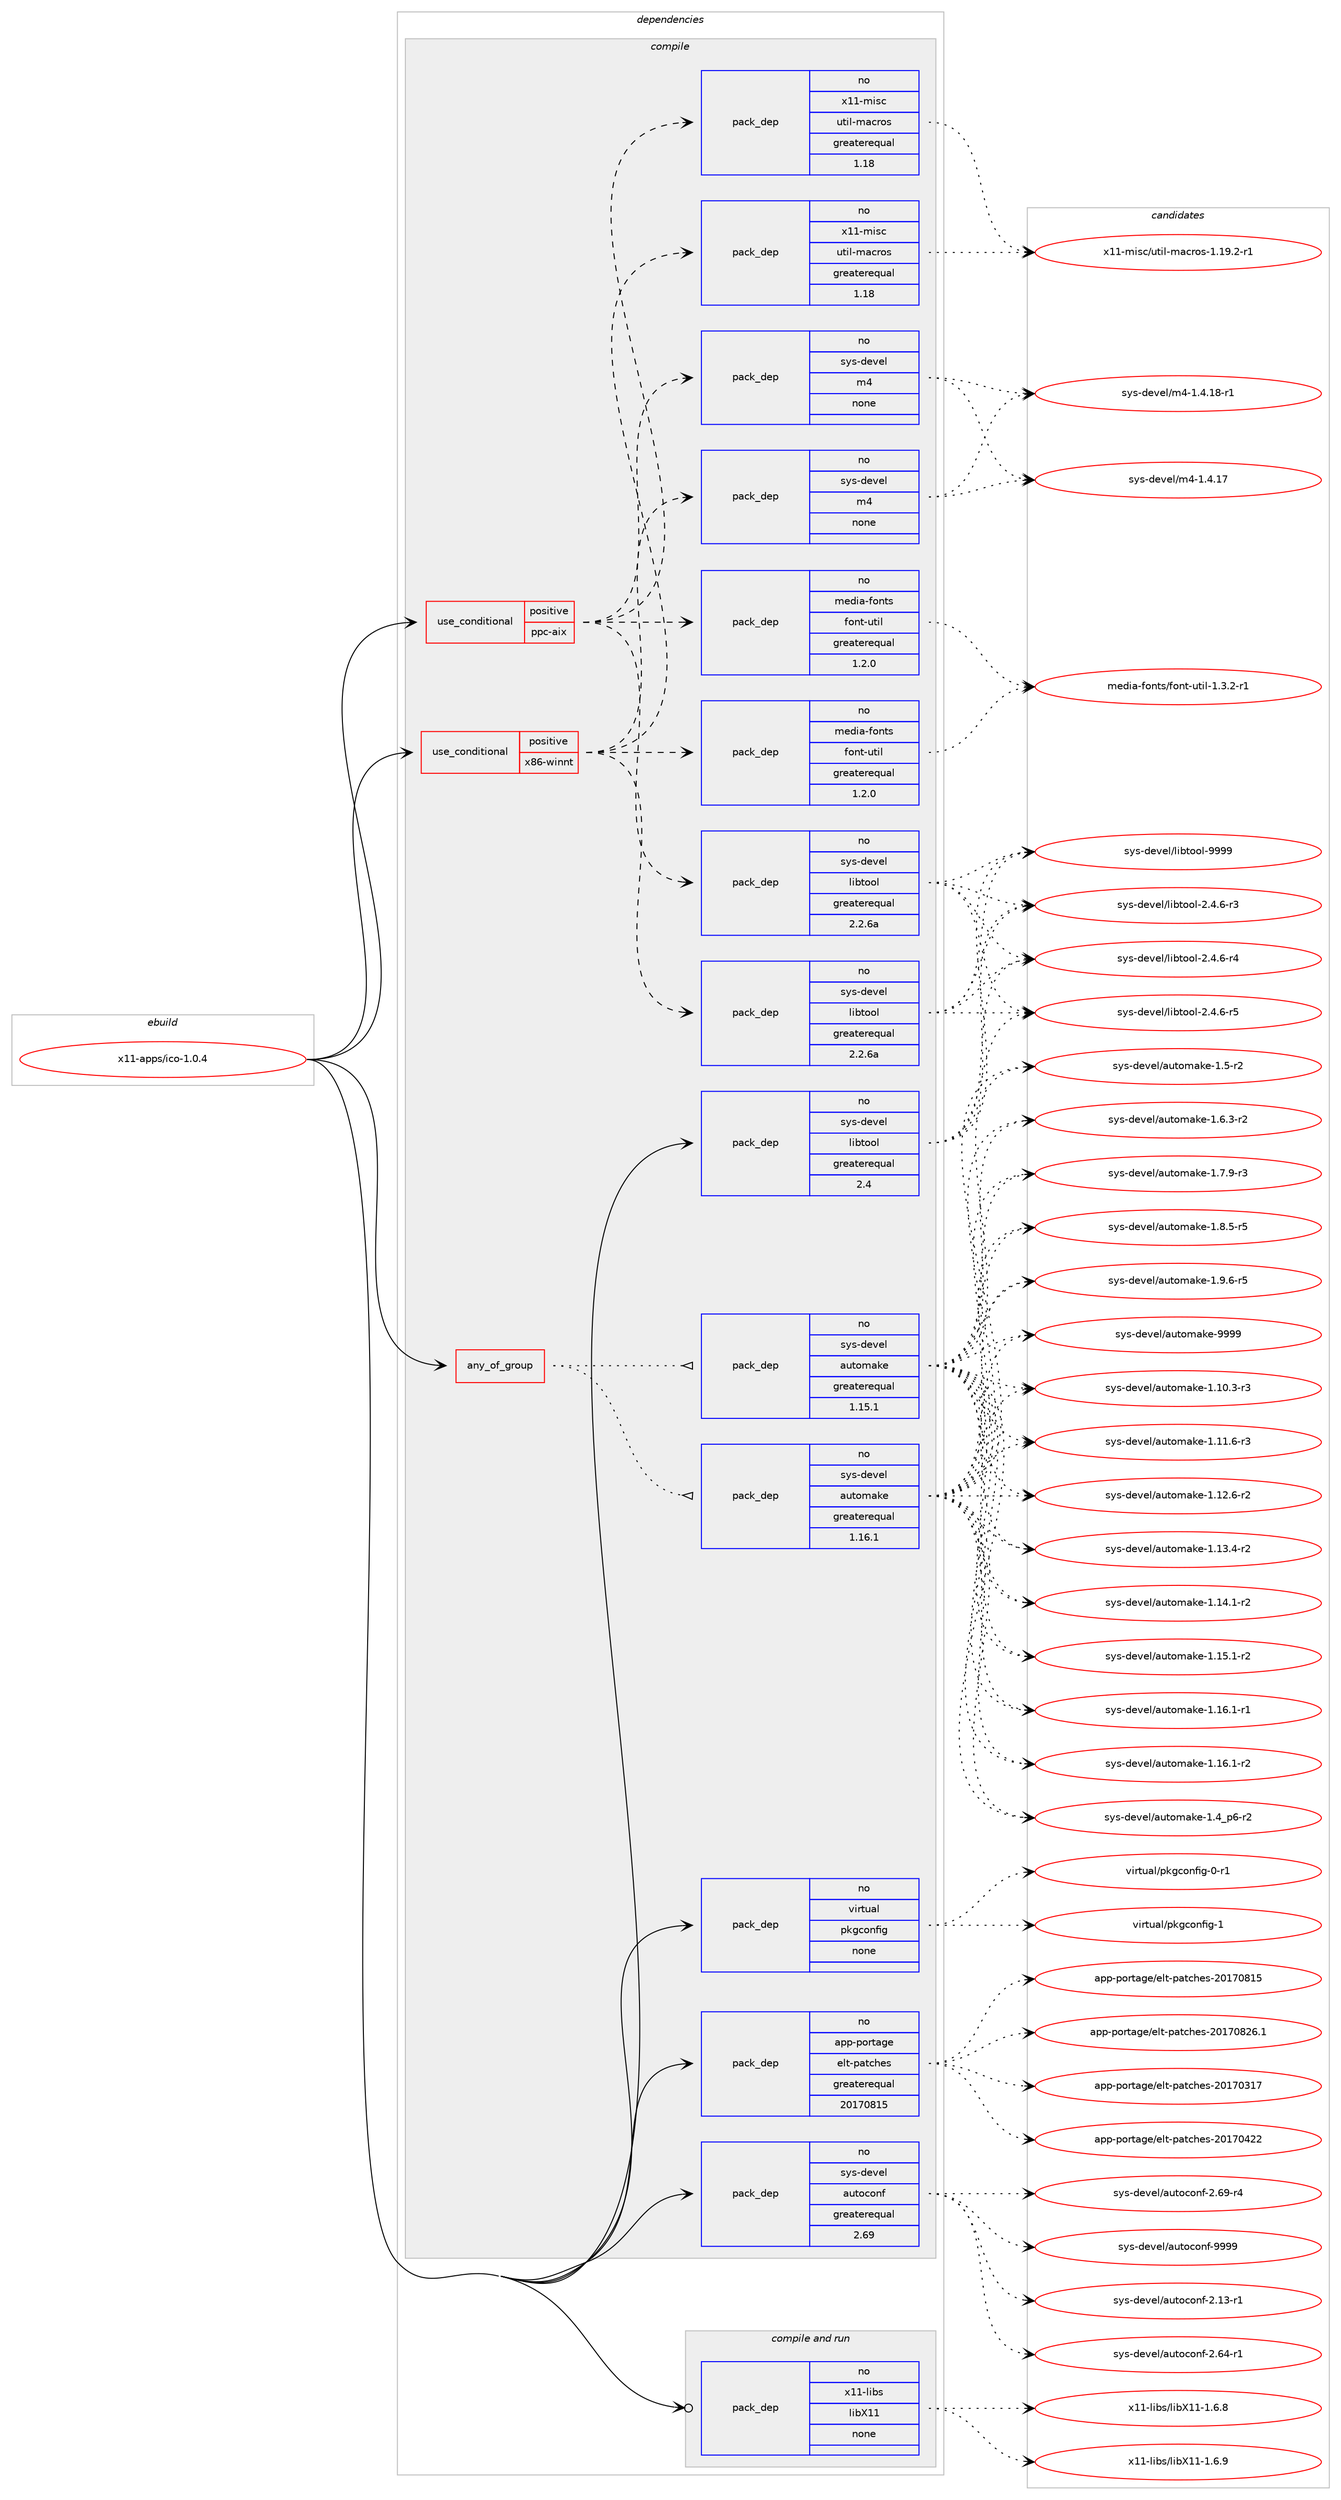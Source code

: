 digraph prolog {

# *************
# Graph options
# *************

newrank=true;
concentrate=true;
compound=true;
graph [rankdir=LR,fontname=Helvetica,fontsize=10,ranksep=1.5];#, ranksep=2.5, nodesep=0.2];
edge  [arrowhead=vee];
node  [fontname=Helvetica,fontsize=10];

# **********
# The ebuild
# **********

subgraph cluster_leftcol {
color=gray;
rank=same;
label=<<i>ebuild</i>>;
id [label="x11-apps/ico-1.0.4", color=red, width=4, href="../x11-apps/ico-1.0.4.svg"];
}

# ****************
# The dependencies
# ****************

subgraph cluster_midcol {
color=gray;
label=<<i>dependencies</i>>;
subgraph cluster_compile {
fillcolor="#eeeeee";
style=filled;
label=<<i>compile</i>>;
subgraph any15855 {
dependency912111 [label=<<TABLE BORDER="0" CELLBORDER="1" CELLSPACING="0" CELLPADDING="4"><TR><TD CELLPADDING="10">any_of_group</TD></TR></TABLE>>, shape=none, color=red];subgraph pack676862 {
dependency912112 [label=<<TABLE BORDER="0" CELLBORDER="1" CELLSPACING="0" CELLPADDING="4" WIDTH="220"><TR><TD ROWSPAN="6" CELLPADDING="30">pack_dep</TD></TR><TR><TD WIDTH="110">no</TD></TR><TR><TD>sys-devel</TD></TR><TR><TD>automake</TD></TR><TR><TD>greaterequal</TD></TR><TR><TD>1.16.1</TD></TR></TABLE>>, shape=none, color=blue];
}
dependency912111:e -> dependency912112:w [weight=20,style="dotted",arrowhead="oinv"];
subgraph pack676863 {
dependency912113 [label=<<TABLE BORDER="0" CELLBORDER="1" CELLSPACING="0" CELLPADDING="4" WIDTH="220"><TR><TD ROWSPAN="6" CELLPADDING="30">pack_dep</TD></TR><TR><TD WIDTH="110">no</TD></TR><TR><TD>sys-devel</TD></TR><TR><TD>automake</TD></TR><TR><TD>greaterequal</TD></TR><TR><TD>1.15.1</TD></TR></TABLE>>, shape=none, color=blue];
}
dependency912111:e -> dependency912113:w [weight=20,style="dotted",arrowhead="oinv"];
}
id:e -> dependency912111:w [weight=20,style="solid",arrowhead="vee"];
subgraph cond218807 {
dependency912114 [label=<<TABLE BORDER="0" CELLBORDER="1" CELLSPACING="0" CELLPADDING="4"><TR><TD ROWSPAN="3" CELLPADDING="10">use_conditional</TD></TR><TR><TD>positive</TD></TR><TR><TD>ppc-aix</TD></TR></TABLE>>, shape=none, color=red];
subgraph pack676864 {
dependency912115 [label=<<TABLE BORDER="0" CELLBORDER="1" CELLSPACING="0" CELLPADDING="4" WIDTH="220"><TR><TD ROWSPAN="6" CELLPADDING="30">pack_dep</TD></TR><TR><TD WIDTH="110">no</TD></TR><TR><TD>sys-devel</TD></TR><TR><TD>libtool</TD></TR><TR><TD>greaterequal</TD></TR><TR><TD>2.2.6a</TD></TR></TABLE>>, shape=none, color=blue];
}
dependency912114:e -> dependency912115:w [weight=20,style="dashed",arrowhead="vee"];
subgraph pack676865 {
dependency912116 [label=<<TABLE BORDER="0" CELLBORDER="1" CELLSPACING="0" CELLPADDING="4" WIDTH="220"><TR><TD ROWSPAN="6" CELLPADDING="30">pack_dep</TD></TR><TR><TD WIDTH="110">no</TD></TR><TR><TD>sys-devel</TD></TR><TR><TD>m4</TD></TR><TR><TD>none</TD></TR><TR><TD></TD></TR></TABLE>>, shape=none, color=blue];
}
dependency912114:e -> dependency912116:w [weight=20,style="dashed",arrowhead="vee"];
subgraph pack676866 {
dependency912117 [label=<<TABLE BORDER="0" CELLBORDER="1" CELLSPACING="0" CELLPADDING="4" WIDTH="220"><TR><TD ROWSPAN="6" CELLPADDING="30">pack_dep</TD></TR><TR><TD WIDTH="110">no</TD></TR><TR><TD>x11-misc</TD></TR><TR><TD>util-macros</TD></TR><TR><TD>greaterequal</TD></TR><TR><TD>1.18</TD></TR></TABLE>>, shape=none, color=blue];
}
dependency912114:e -> dependency912117:w [weight=20,style="dashed",arrowhead="vee"];
subgraph pack676867 {
dependency912118 [label=<<TABLE BORDER="0" CELLBORDER="1" CELLSPACING="0" CELLPADDING="4" WIDTH="220"><TR><TD ROWSPAN="6" CELLPADDING="30">pack_dep</TD></TR><TR><TD WIDTH="110">no</TD></TR><TR><TD>media-fonts</TD></TR><TR><TD>font-util</TD></TR><TR><TD>greaterequal</TD></TR><TR><TD>1.2.0</TD></TR></TABLE>>, shape=none, color=blue];
}
dependency912114:e -> dependency912118:w [weight=20,style="dashed",arrowhead="vee"];
}
id:e -> dependency912114:w [weight=20,style="solid",arrowhead="vee"];
subgraph cond218808 {
dependency912119 [label=<<TABLE BORDER="0" CELLBORDER="1" CELLSPACING="0" CELLPADDING="4"><TR><TD ROWSPAN="3" CELLPADDING="10">use_conditional</TD></TR><TR><TD>positive</TD></TR><TR><TD>x86-winnt</TD></TR></TABLE>>, shape=none, color=red];
subgraph pack676868 {
dependency912120 [label=<<TABLE BORDER="0" CELLBORDER="1" CELLSPACING="0" CELLPADDING="4" WIDTH="220"><TR><TD ROWSPAN="6" CELLPADDING="30">pack_dep</TD></TR><TR><TD WIDTH="110">no</TD></TR><TR><TD>sys-devel</TD></TR><TR><TD>libtool</TD></TR><TR><TD>greaterequal</TD></TR><TR><TD>2.2.6a</TD></TR></TABLE>>, shape=none, color=blue];
}
dependency912119:e -> dependency912120:w [weight=20,style="dashed",arrowhead="vee"];
subgraph pack676869 {
dependency912121 [label=<<TABLE BORDER="0" CELLBORDER="1" CELLSPACING="0" CELLPADDING="4" WIDTH="220"><TR><TD ROWSPAN="6" CELLPADDING="30">pack_dep</TD></TR><TR><TD WIDTH="110">no</TD></TR><TR><TD>sys-devel</TD></TR><TR><TD>m4</TD></TR><TR><TD>none</TD></TR><TR><TD></TD></TR></TABLE>>, shape=none, color=blue];
}
dependency912119:e -> dependency912121:w [weight=20,style="dashed",arrowhead="vee"];
subgraph pack676870 {
dependency912122 [label=<<TABLE BORDER="0" CELLBORDER="1" CELLSPACING="0" CELLPADDING="4" WIDTH="220"><TR><TD ROWSPAN="6" CELLPADDING="30">pack_dep</TD></TR><TR><TD WIDTH="110">no</TD></TR><TR><TD>x11-misc</TD></TR><TR><TD>util-macros</TD></TR><TR><TD>greaterequal</TD></TR><TR><TD>1.18</TD></TR></TABLE>>, shape=none, color=blue];
}
dependency912119:e -> dependency912122:w [weight=20,style="dashed",arrowhead="vee"];
subgraph pack676871 {
dependency912123 [label=<<TABLE BORDER="0" CELLBORDER="1" CELLSPACING="0" CELLPADDING="4" WIDTH="220"><TR><TD ROWSPAN="6" CELLPADDING="30">pack_dep</TD></TR><TR><TD WIDTH="110">no</TD></TR><TR><TD>media-fonts</TD></TR><TR><TD>font-util</TD></TR><TR><TD>greaterequal</TD></TR><TR><TD>1.2.0</TD></TR></TABLE>>, shape=none, color=blue];
}
dependency912119:e -> dependency912123:w [weight=20,style="dashed",arrowhead="vee"];
}
id:e -> dependency912119:w [weight=20,style="solid",arrowhead="vee"];
subgraph pack676872 {
dependency912124 [label=<<TABLE BORDER="0" CELLBORDER="1" CELLSPACING="0" CELLPADDING="4" WIDTH="220"><TR><TD ROWSPAN="6" CELLPADDING="30">pack_dep</TD></TR><TR><TD WIDTH="110">no</TD></TR><TR><TD>app-portage</TD></TR><TR><TD>elt-patches</TD></TR><TR><TD>greaterequal</TD></TR><TR><TD>20170815</TD></TR></TABLE>>, shape=none, color=blue];
}
id:e -> dependency912124:w [weight=20,style="solid",arrowhead="vee"];
subgraph pack676873 {
dependency912125 [label=<<TABLE BORDER="0" CELLBORDER="1" CELLSPACING="0" CELLPADDING="4" WIDTH="220"><TR><TD ROWSPAN="6" CELLPADDING="30">pack_dep</TD></TR><TR><TD WIDTH="110">no</TD></TR><TR><TD>sys-devel</TD></TR><TR><TD>autoconf</TD></TR><TR><TD>greaterequal</TD></TR><TR><TD>2.69</TD></TR></TABLE>>, shape=none, color=blue];
}
id:e -> dependency912125:w [weight=20,style="solid",arrowhead="vee"];
subgraph pack676874 {
dependency912126 [label=<<TABLE BORDER="0" CELLBORDER="1" CELLSPACING="0" CELLPADDING="4" WIDTH="220"><TR><TD ROWSPAN="6" CELLPADDING="30">pack_dep</TD></TR><TR><TD WIDTH="110">no</TD></TR><TR><TD>sys-devel</TD></TR><TR><TD>libtool</TD></TR><TR><TD>greaterequal</TD></TR><TR><TD>2.4</TD></TR></TABLE>>, shape=none, color=blue];
}
id:e -> dependency912126:w [weight=20,style="solid",arrowhead="vee"];
subgraph pack676875 {
dependency912127 [label=<<TABLE BORDER="0" CELLBORDER="1" CELLSPACING="0" CELLPADDING="4" WIDTH="220"><TR><TD ROWSPAN="6" CELLPADDING="30">pack_dep</TD></TR><TR><TD WIDTH="110">no</TD></TR><TR><TD>virtual</TD></TR><TR><TD>pkgconfig</TD></TR><TR><TD>none</TD></TR><TR><TD></TD></TR></TABLE>>, shape=none, color=blue];
}
id:e -> dependency912127:w [weight=20,style="solid",arrowhead="vee"];
}
subgraph cluster_compileandrun {
fillcolor="#eeeeee";
style=filled;
label=<<i>compile and run</i>>;
subgraph pack676876 {
dependency912128 [label=<<TABLE BORDER="0" CELLBORDER="1" CELLSPACING="0" CELLPADDING="4" WIDTH="220"><TR><TD ROWSPAN="6" CELLPADDING="30">pack_dep</TD></TR><TR><TD WIDTH="110">no</TD></TR><TR><TD>x11-libs</TD></TR><TR><TD>libX11</TD></TR><TR><TD>none</TD></TR><TR><TD></TD></TR></TABLE>>, shape=none, color=blue];
}
id:e -> dependency912128:w [weight=20,style="solid",arrowhead="odotvee"];
}
subgraph cluster_run {
fillcolor="#eeeeee";
style=filled;
label=<<i>run</i>>;
}
}

# **************
# The candidates
# **************

subgraph cluster_choices {
rank=same;
color=gray;
label=<<i>candidates</i>>;

subgraph choice676862 {
color=black;
nodesep=1;
choice11512111545100101118101108479711711611110997107101454946494846514511451 [label="sys-devel/automake-1.10.3-r3", color=red, width=4,href="../sys-devel/automake-1.10.3-r3.svg"];
choice11512111545100101118101108479711711611110997107101454946494946544511451 [label="sys-devel/automake-1.11.6-r3", color=red, width=4,href="../sys-devel/automake-1.11.6-r3.svg"];
choice11512111545100101118101108479711711611110997107101454946495046544511450 [label="sys-devel/automake-1.12.6-r2", color=red, width=4,href="../sys-devel/automake-1.12.6-r2.svg"];
choice11512111545100101118101108479711711611110997107101454946495146524511450 [label="sys-devel/automake-1.13.4-r2", color=red, width=4,href="../sys-devel/automake-1.13.4-r2.svg"];
choice11512111545100101118101108479711711611110997107101454946495246494511450 [label="sys-devel/automake-1.14.1-r2", color=red, width=4,href="../sys-devel/automake-1.14.1-r2.svg"];
choice11512111545100101118101108479711711611110997107101454946495346494511450 [label="sys-devel/automake-1.15.1-r2", color=red, width=4,href="../sys-devel/automake-1.15.1-r2.svg"];
choice11512111545100101118101108479711711611110997107101454946495446494511449 [label="sys-devel/automake-1.16.1-r1", color=red, width=4,href="../sys-devel/automake-1.16.1-r1.svg"];
choice11512111545100101118101108479711711611110997107101454946495446494511450 [label="sys-devel/automake-1.16.1-r2", color=red, width=4,href="../sys-devel/automake-1.16.1-r2.svg"];
choice115121115451001011181011084797117116111109971071014549465295112544511450 [label="sys-devel/automake-1.4_p6-r2", color=red, width=4,href="../sys-devel/automake-1.4_p6-r2.svg"];
choice11512111545100101118101108479711711611110997107101454946534511450 [label="sys-devel/automake-1.5-r2", color=red, width=4,href="../sys-devel/automake-1.5-r2.svg"];
choice115121115451001011181011084797117116111109971071014549465446514511450 [label="sys-devel/automake-1.6.3-r2", color=red, width=4,href="../sys-devel/automake-1.6.3-r2.svg"];
choice115121115451001011181011084797117116111109971071014549465546574511451 [label="sys-devel/automake-1.7.9-r3", color=red, width=4,href="../sys-devel/automake-1.7.9-r3.svg"];
choice115121115451001011181011084797117116111109971071014549465646534511453 [label="sys-devel/automake-1.8.5-r5", color=red, width=4,href="../sys-devel/automake-1.8.5-r5.svg"];
choice115121115451001011181011084797117116111109971071014549465746544511453 [label="sys-devel/automake-1.9.6-r5", color=red, width=4,href="../sys-devel/automake-1.9.6-r5.svg"];
choice115121115451001011181011084797117116111109971071014557575757 [label="sys-devel/automake-9999", color=red, width=4,href="../sys-devel/automake-9999.svg"];
dependency912112:e -> choice11512111545100101118101108479711711611110997107101454946494846514511451:w [style=dotted,weight="100"];
dependency912112:e -> choice11512111545100101118101108479711711611110997107101454946494946544511451:w [style=dotted,weight="100"];
dependency912112:e -> choice11512111545100101118101108479711711611110997107101454946495046544511450:w [style=dotted,weight="100"];
dependency912112:e -> choice11512111545100101118101108479711711611110997107101454946495146524511450:w [style=dotted,weight="100"];
dependency912112:e -> choice11512111545100101118101108479711711611110997107101454946495246494511450:w [style=dotted,weight="100"];
dependency912112:e -> choice11512111545100101118101108479711711611110997107101454946495346494511450:w [style=dotted,weight="100"];
dependency912112:e -> choice11512111545100101118101108479711711611110997107101454946495446494511449:w [style=dotted,weight="100"];
dependency912112:e -> choice11512111545100101118101108479711711611110997107101454946495446494511450:w [style=dotted,weight="100"];
dependency912112:e -> choice115121115451001011181011084797117116111109971071014549465295112544511450:w [style=dotted,weight="100"];
dependency912112:e -> choice11512111545100101118101108479711711611110997107101454946534511450:w [style=dotted,weight="100"];
dependency912112:e -> choice115121115451001011181011084797117116111109971071014549465446514511450:w [style=dotted,weight="100"];
dependency912112:e -> choice115121115451001011181011084797117116111109971071014549465546574511451:w [style=dotted,weight="100"];
dependency912112:e -> choice115121115451001011181011084797117116111109971071014549465646534511453:w [style=dotted,weight="100"];
dependency912112:e -> choice115121115451001011181011084797117116111109971071014549465746544511453:w [style=dotted,weight="100"];
dependency912112:e -> choice115121115451001011181011084797117116111109971071014557575757:w [style=dotted,weight="100"];
}
subgraph choice676863 {
color=black;
nodesep=1;
choice11512111545100101118101108479711711611110997107101454946494846514511451 [label="sys-devel/automake-1.10.3-r3", color=red, width=4,href="../sys-devel/automake-1.10.3-r3.svg"];
choice11512111545100101118101108479711711611110997107101454946494946544511451 [label="sys-devel/automake-1.11.6-r3", color=red, width=4,href="../sys-devel/automake-1.11.6-r3.svg"];
choice11512111545100101118101108479711711611110997107101454946495046544511450 [label="sys-devel/automake-1.12.6-r2", color=red, width=4,href="../sys-devel/automake-1.12.6-r2.svg"];
choice11512111545100101118101108479711711611110997107101454946495146524511450 [label="sys-devel/automake-1.13.4-r2", color=red, width=4,href="../sys-devel/automake-1.13.4-r2.svg"];
choice11512111545100101118101108479711711611110997107101454946495246494511450 [label="sys-devel/automake-1.14.1-r2", color=red, width=4,href="../sys-devel/automake-1.14.1-r2.svg"];
choice11512111545100101118101108479711711611110997107101454946495346494511450 [label="sys-devel/automake-1.15.1-r2", color=red, width=4,href="../sys-devel/automake-1.15.1-r2.svg"];
choice11512111545100101118101108479711711611110997107101454946495446494511449 [label="sys-devel/automake-1.16.1-r1", color=red, width=4,href="../sys-devel/automake-1.16.1-r1.svg"];
choice11512111545100101118101108479711711611110997107101454946495446494511450 [label="sys-devel/automake-1.16.1-r2", color=red, width=4,href="../sys-devel/automake-1.16.1-r2.svg"];
choice115121115451001011181011084797117116111109971071014549465295112544511450 [label="sys-devel/automake-1.4_p6-r2", color=red, width=4,href="../sys-devel/automake-1.4_p6-r2.svg"];
choice11512111545100101118101108479711711611110997107101454946534511450 [label="sys-devel/automake-1.5-r2", color=red, width=4,href="../sys-devel/automake-1.5-r2.svg"];
choice115121115451001011181011084797117116111109971071014549465446514511450 [label="sys-devel/automake-1.6.3-r2", color=red, width=4,href="../sys-devel/automake-1.6.3-r2.svg"];
choice115121115451001011181011084797117116111109971071014549465546574511451 [label="sys-devel/automake-1.7.9-r3", color=red, width=4,href="../sys-devel/automake-1.7.9-r3.svg"];
choice115121115451001011181011084797117116111109971071014549465646534511453 [label="sys-devel/automake-1.8.5-r5", color=red, width=4,href="../sys-devel/automake-1.8.5-r5.svg"];
choice115121115451001011181011084797117116111109971071014549465746544511453 [label="sys-devel/automake-1.9.6-r5", color=red, width=4,href="../sys-devel/automake-1.9.6-r5.svg"];
choice115121115451001011181011084797117116111109971071014557575757 [label="sys-devel/automake-9999", color=red, width=4,href="../sys-devel/automake-9999.svg"];
dependency912113:e -> choice11512111545100101118101108479711711611110997107101454946494846514511451:w [style=dotted,weight="100"];
dependency912113:e -> choice11512111545100101118101108479711711611110997107101454946494946544511451:w [style=dotted,weight="100"];
dependency912113:e -> choice11512111545100101118101108479711711611110997107101454946495046544511450:w [style=dotted,weight="100"];
dependency912113:e -> choice11512111545100101118101108479711711611110997107101454946495146524511450:w [style=dotted,weight="100"];
dependency912113:e -> choice11512111545100101118101108479711711611110997107101454946495246494511450:w [style=dotted,weight="100"];
dependency912113:e -> choice11512111545100101118101108479711711611110997107101454946495346494511450:w [style=dotted,weight="100"];
dependency912113:e -> choice11512111545100101118101108479711711611110997107101454946495446494511449:w [style=dotted,weight="100"];
dependency912113:e -> choice11512111545100101118101108479711711611110997107101454946495446494511450:w [style=dotted,weight="100"];
dependency912113:e -> choice115121115451001011181011084797117116111109971071014549465295112544511450:w [style=dotted,weight="100"];
dependency912113:e -> choice11512111545100101118101108479711711611110997107101454946534511450:w [style=dotted,weight="100"];
dependency912113:e -> choice115121115451001011181011084797117116111109971071014549465446514511450:w [style=dotted,weight="100"];
dependency912113:e -> choice115121115451001011181011084797117116111109971071014549465546574511451:w [style=dotted,weight="100"];
dependency912113:e -> choice115121115451001011181011084797117116111109971071014549465646534511453:w [style=dotted,weight="100"];
dependency912113:e -> choice115121115451001011181011084797117116111109971071014549465746544511453:w [style=dotted,weight="100"];
dependency912113:e -> choice115121115451001011181011084797117116111109971071014557575757:w [style=dotted,weight="100"];
}
subgraph choice676864 {
color=black;
nodesep=1;
choice1151211154510010111810110847108105981161111111084550465246544511451 [label="sys-devel/libtool-2.4.6-r3", color=red, width=4,href="../sys-devel/libtool-2.4.6-r3.svg"];
choice1151211154510010111810110847108105981161111111084550465246544511452 [label="sys-devel/libtool-2.4.6-r4", color=red, width=4,href="../sys-devel/libtool-2.4.6-r4.svg"];
choice1151211154510010111810110847108105981161111111084550465246544511453 [label="sys-devel/libtool-2.4.6-r5", color=red, width=4,href="../sys-devel/libtool-2.4.6-r5.svg"];
choice1151211154510010111810110847108105981161111111084557575757 [label="sys-devel/libtool-9999", color=red, width=4,href="../sys-devel/libtool-9999.svg"];
dependency912115:e -> choice1151211154510010111810110847108105981161111111084550465246544511451:w [style=dotted,weight="100"];
dependency912115:e -> choice1151211154510010111810110847108105981161111111084550465246544511452:w [style=dotted,weight="100"];
dependency912115:e -> choice1151211154510010111810110847108105981161111111084550465246544511453:w [style=dotted,weight="100"];
dependency912115:e -> choice1151211154510010111810110847108105981161111111084557575757:w [style=dotted,weight="100"];
}
subgraph choice676865 {
color=black;
nodesep=1;
choice11512111545100101118101108471095245494652464955 [label="sys-devel/m4-1.4.17", color=red, width=4,href="../sys-devel/m4-1.4.17.svg"];
choice115121115451001011181011084710952454946524649564511449 [label="sys-devel/m4-1.4.18-r1", color=red, width=4,href="../sys-devel/m4-1.4.18-r1.svg"];
dependency912116:e -> choice11512111545100101118101108471095245494652464955:w [style=dotted,weight="100"];
dependency912116:e -> choice115121115451001011181011084710952454946524649564511449:w [style=dotted,weight="100"];
}
subgraph choice676866 {
color=black;
nodesep=1;
choice1204949451091051159947117116105108451099799114111115454946495746504511449 [label="x11-misc/util-macros-1.19.2-r1", color=red, width=4,href="../x11-misc/util-macros-1.19.2-r1.svg"];
dependency912117:e -> choice1204949451091051159947117116105108451099799114111115454946495746504511449:w [style=dotted,weight="100"];
}
subgraph choice676867 {
color=black;
nodesep=1;
choice109101100105974510211111011611547102111110116451171161051084549465146504511449 [label="media-fonts/font-util-1.3.2-r1", color=red, width=4,href="../media-fonts/font-util-1.3.2-r1.svg"];
dependency912118:e -> choice109101100105974510211111011611547102111110116451171161051084549465146504511449:w [style=dotted,weight="100"];
}
subgraph choice676868 {
color=black;
nodesep=1;
choice1151211154510010111810110847108105981161111111084550465246544511451 [label="sys-devel/libtool-2.4.6-r3", color=red, width=4,href="../sys-devel/libtool-2.4.6-r3.svg"];
choice1151211154510010111810110847108105981161111111084550465246544511452 [label="sys-devel/libtool-2.4.6-r4", color=red, width=4,href="../sys-devel/libtool-2.4.6-r4.svg"];
choice1151211154510010111810110847108105981161111111084550465246544511453 [label="sys-devel/libtool-2.4.6-r5", color=red, width=4,href="../sys-devel/libtool-2.4.6-r5.svg"];
choice1151211154510010111810110847108105981161111111084557575757 [label="sys-devel/libtool-9999", color=red, width=4,href="../sys-devel/libtool-9999.svg"];
dependency912120:e -> choice1151211154510010111810110847108105981161111111084550465246544511451:w [style=dotted,weight="100"];
dependency912120:e -> choice1151211154510010111810110847108105981161111111084550465246544511452:w [style=dotted,weight="100"];
dependency912120:e -> choice1151211154510010111810110847108105981161111111084550465246544511453:w [style=dotted,weight="100"];
dependency912120:e -> choice1151211154510010111810110847108105981161111111084557575757:w [style=dotted,weight="100"];
}
subgraph choice676869 {
color=black;
nodesep=1;
choice11512111545100101118101108471095245494652464955 [label="sys-devel/m4-1.4.17", color=red, width=4,href="../sys-devel/m4-1.4.17.svg"];
choice115121115451001011181011084710952454946524649564511449 [label="sys-devel/m4-1.4.18-r1", color=red, width=4,href="../sys-devel/m4-1.4.18-r1.svg"];
dependency912121:e -> choice11512111545100101118101108471095245494652464955:w [style=dotted,weight="100"];
dependency912121:e -> choice115121115451001011181011084710952454946524649564511449:w [style=dotted,weight="100"];
}
subgraph choice676870 {
color=black;
nodesep=1;
choice1204949451091051159947117116105108451099799114111115454946495746504511449 [label="x11-misc/util-macros-1.19.2-r1", color=red, width=4,href="../x11-misc/util-macros-1.19.2-r1.svg"];
dependency912122:e -> choice1204949451091051159947117116105108451099799114111115454946495746504511449:w [style=dotted,weight="100"];
}
subgraph choice676871 {
color=black;
nodesep=1;
choice109101100105974510211111011611547102111110116451171161051084549465146504511449 [label="media-fonts/font-util-1.3.2-r1", color=red, width=4,href="../media-fonts/font-util-1.3.2-r1.svg"];
dependency912123:e -> choice109101100105974510211111011611547102111110116451171161051084549465146504511449:w [style=dotted,weight="100"];
}
subgraph choice676872 {
color=black;
nodesep=1;
choice97112112451121111141169710310147101108116451129711699104101115455048495548514955 [label="app-portage/elt-patches-20170317", color=red, width=4,href="../app-portage/elt-patches-20170317.svg"];
choice97112112451121111141169710310147101108116451129711699104101115455048495548525050 [label="app-portage/elt-patches-20170422", color=red, width=4,href="../app-portage/elt-patches-20170422.svg"];
choice97112112451121111141169710310147101108116451129711699104101115455048495548564953 [label="app-portage/elt-patches-20170815", color=red, width=4,href="../app-portage/elt-patches-20170815.svg"];
choice971121124511211111411697103101471011081164511297116991041011154550484955485650544649 [label="app-portage/elt-patches-20170826.1", color=red, width=4,href="../app-portage/elt-patches-20170826.1.svg"];
dependency912124:e -> choice97112112451121111141169710310147101108116451129711699104101115455048495548514955:w [style=dotted,weight="100"];
dependency912124:e -> choice97112112451121111141169710310147101108116451129711699104101115455048495548525050:w [style=dotted,weight="100"];
dependency912124:e -> choice97112112451121111141169710310147101108116451129711699104101115455048495548564953:w [style=dotted,weight="100"];
dependency912124:e -> choice971121124511211111411697103101471011081164511297116991041011154550484955485650544649:w [style=dotted,weight="100"];
}
subgraph choice676873 {
color=black;
nodesep=1;
choice1151211154510010111810110847971171161119911111010245504649514511449 [label="sys-devel/autoconf-2.13-r1", color=red, width=4,href="../sys-devel/autoconf-2.13-r1.svg"];
choice1151211154510010111810110847971171161119911111010245504654524511449 [label="sys-devel/autoconf-2.64-r1", color=red, width=4,href="../sys-devel/autoconf-2.64-r1.svg"];
choice1151211154510010111810110847971171161119911111010245504654574511452 [label="sys-devel/autoconf-2.69-r4", color=red, width=4,href="../sys-devel/autoconf-2.69-r4.svg"];
choice115121115451001011181011084797117116111991111101024557575757 [label="sys-devel/autoconf-9999", color=red, width=4,href="../sys-devel/autoconf-9999.svg"];
dependency912125:e -> choice1151211154510010111810110847971171161119911111010245504649514511449:w [style=dotted,weight="100"];
dependency912125:e -> choice1151211154510010111810110847971171161119911111010245504654524511449:w [style=dotted,weight="100"];
dependency912125:e -> choice1151211154510010111810110847971171161119911111010245504654574511452:w [style=dotted,weight="100"];
dependency912125:e -> choice115121115451001011181011084797117116111991111101024557575757:w [style=dotted,weight="100"];
}
subgraph choice676874 {
color=black;
nodesep=1;
choice1151211154510010111810110847108105981161111111084550465246544511451 [label="sys-devel/libtool-2.4.6-r3", color=red, width=4,href="../sys-devel/libtool-2.4.6-r3.svg"];
choice1151211154510010111810110847108105981161111111084550465246544511452 [label="sys-devel/libtool-2.4.6-r4", color=red, width=4,href="../sys-devel/libtool-2.4.6-r4.svg"];
choice1151211154510010111810110847108105981161111111084550465246544511453 [label="sys-devel/libtool-2.4.6-r5", color=red, width=4,href="../sys-devel/libtool-2.4.6-r5.svg"];
choice1151211154510010111810110847108105981161111111084557575757 [label="sys-devel/libtool-9999", color=red, width=4,href="../sys-devel/libtool-9999.svg"];
dependency912126:e -> choice1151211154510010111810110847108105981161111111084550465246544511451:w [style=dotted,weight="100"];
dependency912126:e -> choice1151211154510010111810110847108105981161111111084550465246544511452:w [style=dotted,weight="100"];
dependency912126:e -> choice1151211154510010111810110847108105981161111111084550465246544511453:w [style=dotted,weight="100"];
dependency912126:e -> choice1151211154510010111810110847108105981161111111084557575757:w [style=dotted,weight="100"];
}
subgraph choice676875 {
color=black;
nodesep=1;
choice11810511411611797108471121071039911111010210510345484511449 [label="virtual/pkgconfig-0-r1", color=red, width=4,href="../virtual/pkgconfig-0-r1.svg"];
choice1181051141161179710847112107103991111101021051034549 [label="virtual/pkgconfig-1", color=red, width=4,href="../virtual/pkgconfig-1.svg"];
dependency912127:e -> choice11810511411611797108471121071039911111010210510345484511449:w [style=dotted,weight="100"];
dependency912127:e -> choice1181051141161179710847112107103991111101021051034549:w [style=dotted,weight="100"];
}
subgraph choice676876 {
color=black;
nodesep=1;
choice120494945108105981154710810598884949454946544656 [label="x11-libs/libX11-1.6.8", color=red, width=4,href="../x11-libs/libX11-1.6.8.svg"];
choice120494945108105981154710810598884949454946544657 [label="x11-libs/libX11-1.6.9", color=red, width=4,href="../x11-libs/libX11-1.6.9.svg"];
dependency912128:e -> choice120494945108105981154710810598884949454946544656:w [style=dotted,weight="100"];
dependency912128:e -> choice120494945108105981154710810598884949454946544657:w [style=dotted,weight="100"];
}
}

}
